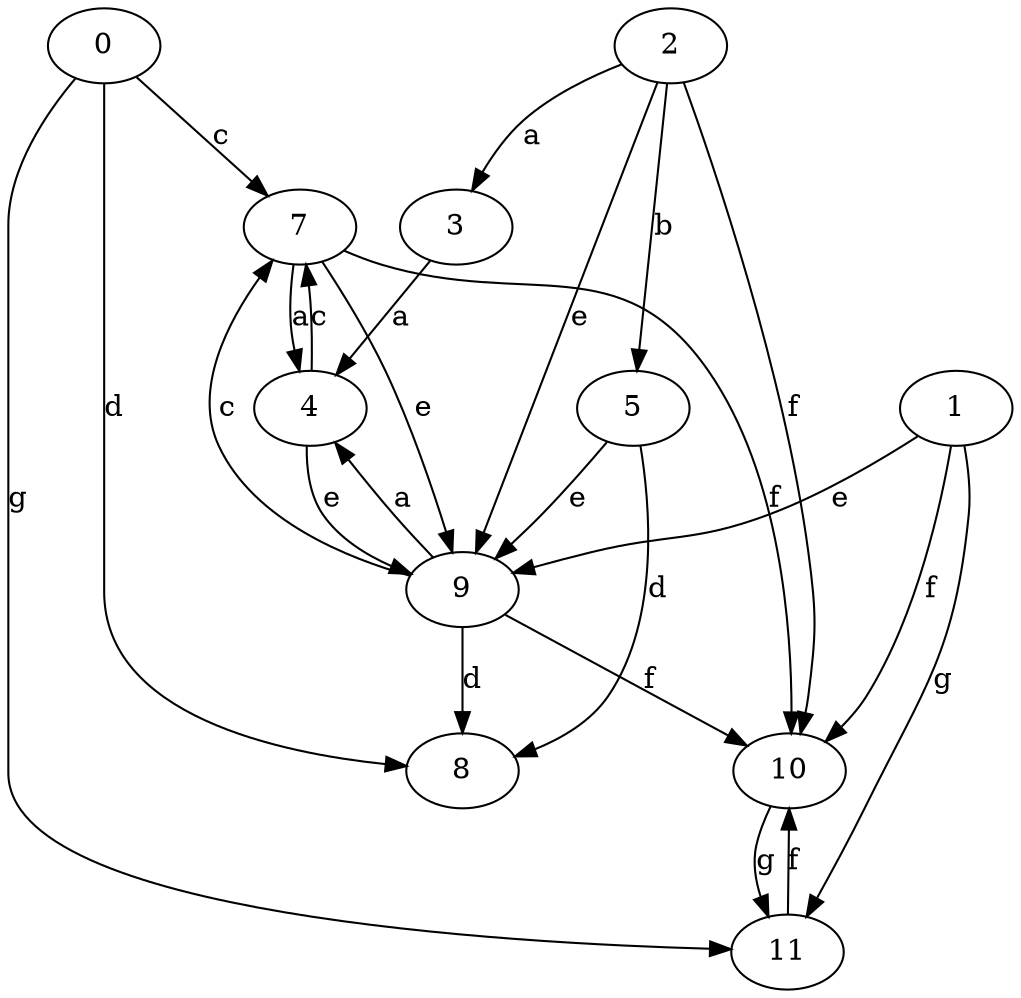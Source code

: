 strict digraph  {
0;
3;
4;
5;
1;
7;
8;
9;
10;
2;
11;
0 -> 7  [label=c];
0 -> 8  [label=d];
0 -> 11  [label=g];
3 -> 4  [label=a];
4 -> 7  [label=c];
4 -> 9  [label=e];
5 -> 8  [label=d];
5 -> 9  [label=e];
1 -> 9  [label=e];
1 -> 10  [label=f];
1 -> 11  [label=g];
7 -> 4  [label=a];
7 -> 9  [label=e];
7 -> 10  [label=f];
9 -> 4  [label=a];
9 -> 7  [label=c];
9 -> 8  [label=d];
9 -> 10  [label=f];
10 -> 11  [label=g];
2 -> 3  [label=a];
2 -> 5  [label=b];
2 -> 9  [label=e];
2 -> 10  [label=f];
11 -> 10  [label=f];
}
